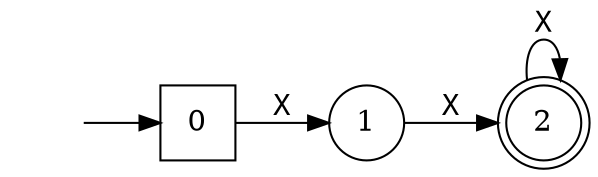 
digraph MONA_DFA {
 rankdir = LR;
 center = true;
 size = "7.5,10.5";
 edge [fontname = Courier];
 node [height = .5, width = .5];
 node [shape = doublecircle]; 2;
 node [shape = circle]; 1;
 node [shape = box]; 0;
 init [shape = plaintext, label = ""];
 init -> 0;
 0 -> 1 [label="X"];
 1 -> 2 [label="X"];
 2 -> 2 [label="X"];
}
